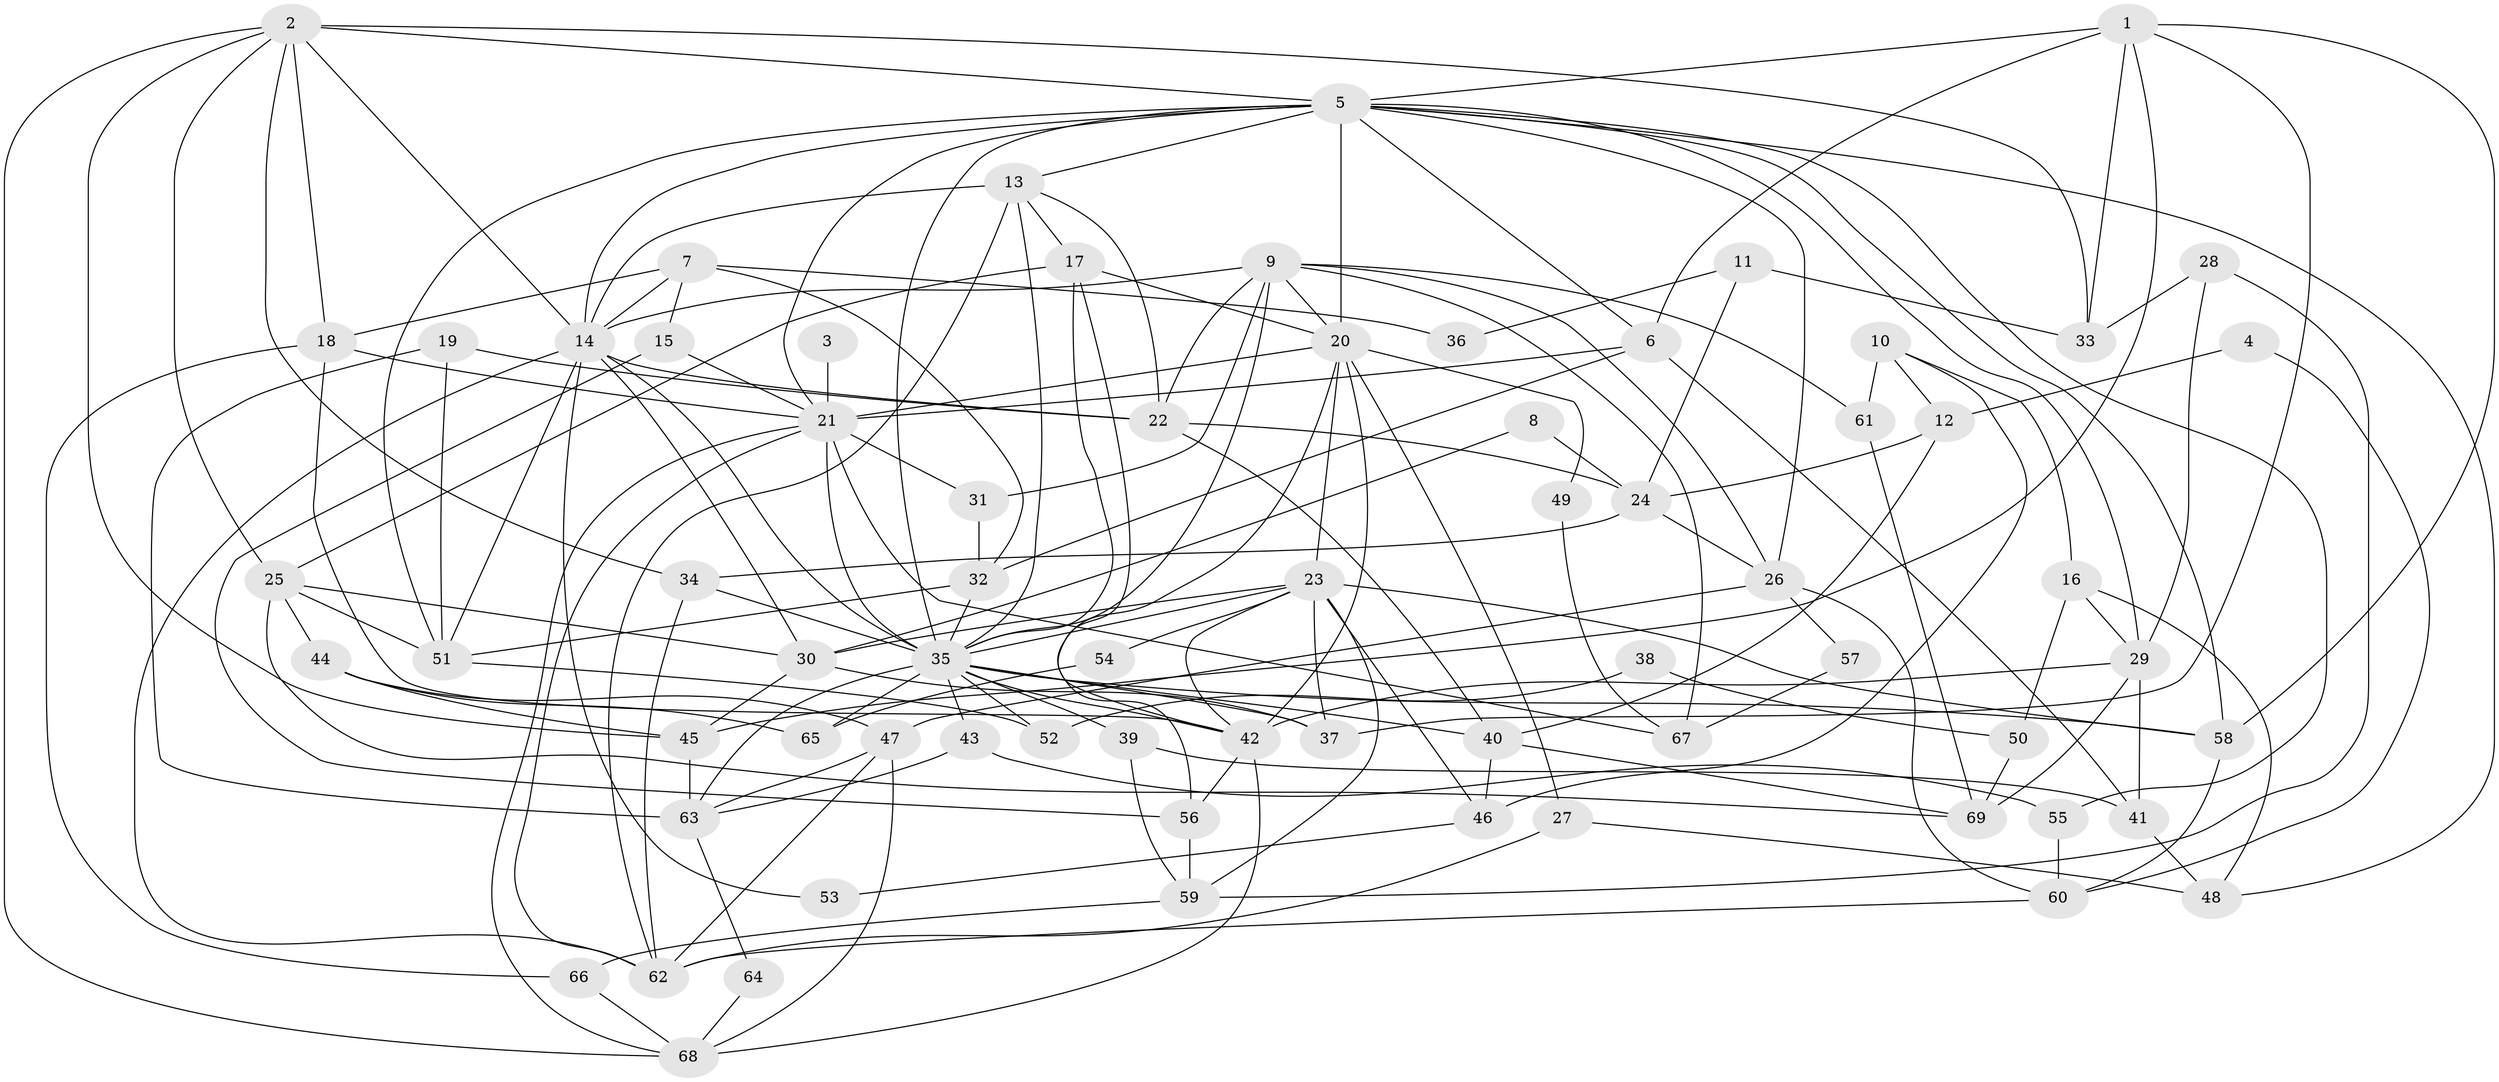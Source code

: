 // original degree distribution, {6: 0.09649122807017543, 3: 0.2807017543859649, 2: 0.10526315789473684, 4: 0.2807017543859649, 5: 0.21052631578947367, 8: 0.008771929824561403, 7: 0.017543859649122806}
// Generated by graph-tools (version 1.1) at 2025/51/03/04/25 22:51:22]
// undirected, 69 vertices, 169 edges
graph export_dot {
  node [color=gray90,style=filled];
  1;
  2;
  3;
  4;
  5;
  6;
  7;
  8;
  9;
  10;
  11;
  12;
  13;
  14;
  15;
  16;
  17;
  18;
  19;
  20;
  21;
  22;
  23;
  24;
  25;
  26;
  27;
  28;
  29;
  30;
  31;
  32;
  33;
  34;
  35;
  36;
  37;
  38;
  39;
  40;
  41;
  42;
  43;
  44;
  45;
  46;
  47;
  48;
  49;
  50;
  51;
  52;
  53;
  54;
  55;
  56;
  57;
  58;
  59;
  60;
  61;
  62;
  63;
  64;
  65;
  66;
  67;
  68;
  69;
  1 -- 5 [weight=1.0];
  1 -- 6 [weight=1.0];
  1 -- 33 [weight=1.0];
  1 -- 37 [weight=1.0];
  1 -- 45 [weight=1.0];
  1 -- 58 [weight=1.0];
  2 -- 5 [weight=2.0];
  2 -- 14 [weight=1.0];
  2 -- 18 [weight=1.0];
  2 -- 25 [weight=2.0];
  2 -- 33 [weight=1.0];
  2 -- 34 [weight=1.0];
  2 -- 45 [weight=1.0];
  2 -- 68 [weight=1.0];
  3 -- 21 [weight=2.0];
  4 -- 12 [weight=1.0];
  4 -- 60 [weight=1.0];
  5 -- 6 [weight=1.0];
  5 -- 13 [weight=1.0];
  5 -- 14 [weight=1.0];
  5 -- 20 [weight=1.0];
  5 -- 21 [weight=1.0];
  5 -- 26 [weight=1.0];
  5 -- 29 [weight=1.0];
  5 -- 35 [weight=1.0];
  5 -- 48 [weight=1.0];
  5 -- 51 [weight=1.0];
  5 -- 55 [weight=1.0];
  5 -- 58 [weight=1.0];
  6 -- 21 [weight=1.0];
  6 -- 32 [weight=1.0];
  6 -- 41 [weight=1.0];
  7 -- 14 [weight=1.0];
  7 -- 15 [weight=1.0];
  7 -- 18 [weight=1.0];
  7 -- 32 [weight=1.0];
  7 -- 36 [weight=1.0];
  8 -- 24 [weight=1.0];
  8 -- 30 [weight=1.0];
  9 -- 14 [weight=1.0];
  9 -- 20 [weight=1.0];
  9 -- 22 [weight=1.0];
  9 -- 26 [weight=1.0];
  9 -- 31 [weight=1.0];
  9 -- 35 [weight=1.0];
  9 -- 61 [weight=1.0];
  9 -- 67 [weight=1.0];
  10 -- 12 [weight=1.0];
  10 -- 16 [weight=1.0];
  10 -- 46 [weight=1.0];
  10 -- 61 [weight=1.0];
  11 -- 24 [weight=1.0];
  11 -- 33 [weight=1.0];
  11 -- 36 [weight=1.0];
  12 -- 24 [weight=1.0];
  12 -- 40 [weight=1.0];
  13 -- 14 [weight=2.0];
  13 -- 17 [weight=1.0];
  13 -- 22 [weight=1.0];
  13 -- 35 [weight=1.0];
  13 -- 62 [weight=1.0];
  14 -- 22 [weight=1.0];
  14 -- 30 [weight=1.0];
  14 -- 35 [weight=1.0];
  14 -- 51 [weight=1.0];
  14 -- 53 [weight=1.0];
  14 -- 62 [weight=1.0];
  15 -- 21 [weight=1.0];
  15 -- 56 [weight=1.0];
  16 -- 29 [weight=1.0];
  16 -- 48 [weight=1.0];
  16 -- 50 [weight=1.0];
  17 -- 20 [weight=1.0];
  17 -- 25 [weight=1.0];
  17 -- 35 [weight=1.0];
  17 -- 42 [weight=1.0];
  18 -- 21 [weight=1.0];
  18 -- 42 [weight=1.0];
  18 -- 66 [weight=1.0];
  19 -- 22 [weight=1.0];
  19 -- 51 [weight=1.0];
  19 -- 63 [weight=1.0];
  20 -- 21 [weight=1.0];
  20 -- 23 [weight=1.0];
  20 -- 27 [weight=1.0];
  20 -- 42 [weight=1.0];
  20 -- 49 [weight=1.0];
  20 -- 56 [weight=1.0];
  21 -- 31 [weight=1.0];
  21 -- 35 [weight=1.0];
  21 -- 62 [weight=1.0];
  21 -- 67 [weight=1.0];
  21 -- 68 [weight=1.0];
  22 -- 24 [weight=1.0];
  22 -- 40 [weight=1.0];
  23 -- 30 [weight=1.0];
  23 -- 35 [weight=1.0];
  23 -- 37 [weight=1.0];
  23 -- 42 [weight=1.0];
  23 -- 46 [weight=1.0];
  23 -- 54 [weight=1.0];
  23 -- 58 [weight=1.0];
  23 -- 59 [weight=1.0];
  24 -- 26 [weight=1.0];
  24 -- 34 [weight=1.0];
  25 -- 30 [weight=1.0];
  25 -- 44 [weight=2.0];
  25 -- 51 [weight=1.0];
  25 -- 69 [weight=1.0];
  26 -- 47 [weight=1.0];
  26 -- 57 [weight=1.0];
  26 -- 60 [weight=1.0];
  27 -- 48 [weight=1.0];
  27 -- 62 [weight=1.0];
  28 -- 29 [weight=1.0];
  28 -- 33 [weight=1.0];
  28 -- 59 [weight=1.0];
  29 -- 41 [weight=1.0];
  29 -- 42 [weight=2.0];
  29 -- 69 [weight=1.0];
  30 -- 37 [weight=1.0];
  30 -- 45 [weight=1.0];
  31 -- 32 [weight=1.0];
  32 -- 35 [weight=1.0];
  32 -- 51 [weight=1.0];
  34 -- 35 [weight=1.0];
  34 -- 62 [weight=1.0];
  35 -- 37 [weight=1.0];
  35 -- 39 [weight=1.0];
  35 -- 40 [weight=1.0];
  35 -- 42 [weight=2.0];
  35 -- 43 [weight=1.0];
  35 -- 52 [weight=1.0];
  35 -- 58 [weight=1.0];
  35 -- 63 [weight=1.0];
  35 -- 65 [weight=1.0];
  38 -- 50 [weight=1.0];
  38 -- 52 [weight=1.0];
  39 -- 41 [weight=1.0];
  39 -- 59 [weight=1.0];
  40 -- 46 [weight=1.0];
  40 -- 69 [weight=1.0];
  41 -- 48 [weight=1.0];
  42 -- 56 [weight=1.0];
  42 -- 68 [weight=1.0];
  43 -- 55 [weight=1.0];
  43 -- 63 [weight=1.0];
  44 -- 45 [weight=1.0];
  44 -- 47 [weight=1.0];
  44 -- 65 [weight=1.0];
  45 -- 63 [weight=1.0];
  46 -- 53 [weight=1.0];
  47 -- 62 [weight=1.0];
  47 -- 63 [weight=1.0];
  47 -- 68 [weight=1.0];
  49 -- 67 [weight=1.0];
  50 -- 69 [weight=1.0];
  51 -- 52 [weight=1.0];
  54 -- 65 [weight=1.0];
  55 -- 60 [weight=1.0];
  56 -- 59 [weight=1.0];
  57 -- 67 [weight=1.0];
  58 -- 60 [weight=1.0];
  59 -- 66 [weight=1.0];
  60 -- 62 [weight=1.0];
  61 -- 69 [weight=1.0];
  63 -- 64 [weight=1.0];
  64 -- 68 [weight=1.0];
  66 -- 68 [weight=1.0];
}
